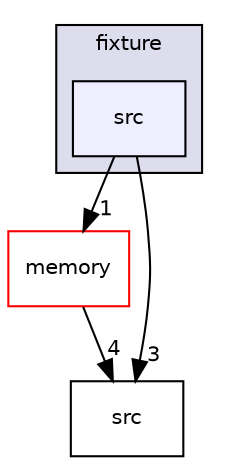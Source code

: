 digraph "src" {
  compound=true
  node [ fontsize="10", fontname="Helvetica"];
  edge [ labelfontsize="10", labelfontname="Helvetica"];
  subgraph clusterdir_327cc30e1011c25343fb56cb67e92437 {
    graph [ bgcolor="#ddddee", pencolor="black", label="fixture" fontname="Helvetica", fontsize="10", URL="dir_327cc30e1011c25343fb56cb67e92437.html"]
  dir_a25329512db9c9cb8f0c7821a3f344cb [shape=box, label="src", style="filled", fillcolor="#eeeeff", pencolor="black", URL="dir_a25329512db9c9cb8f0c7821a3f344cb.html"];
  }
  dir_dab45044bec314d3926b50d31a344369 [shape=box label="memory" fillcolor="white" style="filled" color="red" URL="dir_dab45044bec314d3926b50d31a344369.html"];
  dir_7c33f78fd5be8fe1ebf0dc422256e91e [shape=box label="src" URL="dir_7c33f78fd5be8fe1ebf0dc422256e91e.html"];
  dir_dab45044bec314d3926b50d31a344369->dir_7c33f78fd5be8fe1ebf0dc422256e91e [headlabel="4", labeldistance=1.5 headhref="dir_000022_000025.html"];
  dir_a25329512db9c9cb8f0c7821a3f344cb->dir_dab45044bec314d3926b50d31a344369 [headlabel="1", labeldistance=1.5 headhref="dir_000026_000022.html"];
  dir_a25329512db9c9cb8f0c7821a3f344cb->dir_7c33f78fd5be8fe1ebf0dc422256e91e [headlabel="3", labeldistance=1.5 headhref="dir_000026_000025.html"];
}
